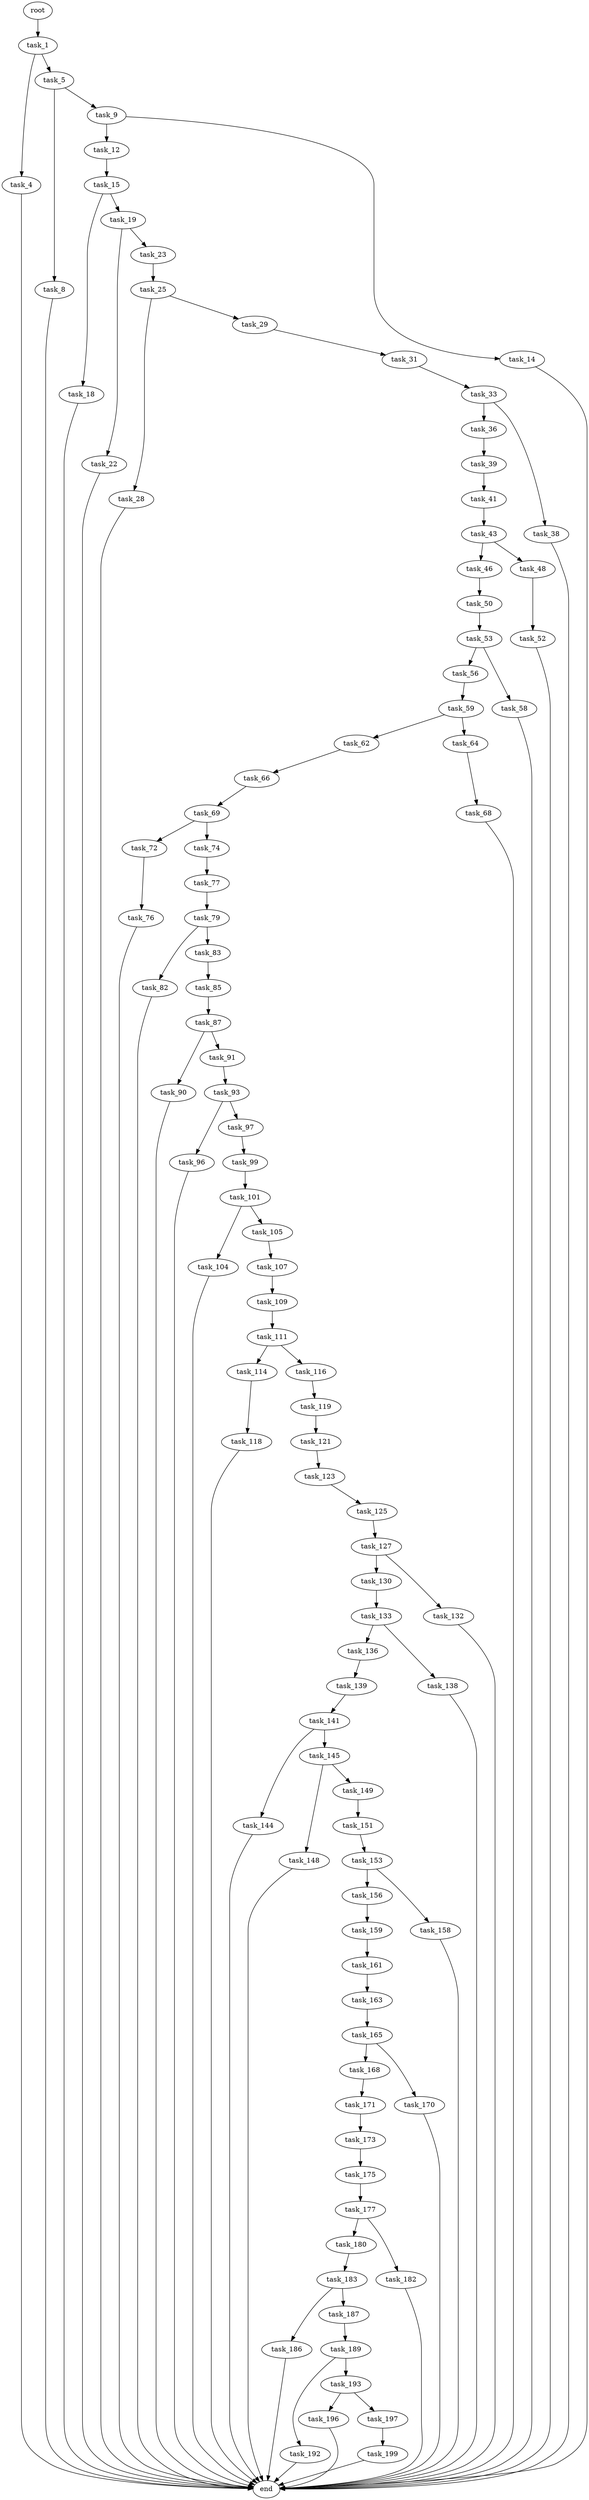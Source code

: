 digraph G {
  root [size="0.000000"];
  task_1 [size="16483033595.000000"];
  task_4 [size="28991029248.000000"];
  task_5 [size="105612026684.000000"];
  task_8 [size="111514773390.000000"];
  task_9 [size="134217728000.000000"];
  task_12 [size="542141646088.000000"];
  task_14 [size="28991029248.000000"];
  task_15 [size="68719476736.000000"];
  task_18 [size="123333998188.000000"];
  task_19 [size="38920385447.000000"];
  task_22 [size="8589934592.000000"];
  task_23 [size="32909978678.000000"];
  task_25 [size="782757789696.000000"];
  task_28 [size="549755813888.000000"];
  task_29 [size="8589934592.000000"];
  task_31 [size="549755813888.000000"];
  task_33 [size="831148211962.000000"];
  task_36 [size="885225275232.000000"];
  task_38 [size="87945852562.000000"];
  task_39 [size="306505128502.000000"];
  task_41 [size="482082931.000000"];
  task_43 [size="549755813888.000000"];
  task_46 [size="27834471129.000000"];
  task_48 [size="118865231022.000000"];
  task_50 [size="368293445632.000000"];
  task_52 [size="95247487081.000000"];
  task_53 [size="642338269.000000"];
  task_56 [size="8589934592.000000"];
  task_58 [size="1598942718.000000"];
  task_59 [size="3866705926.000000"];
  task_62 [size="3421853372.000000"];
  task_64 [size="1073741824000.000000"];
  task_66 [size="332582090056.000000"];
  task_68 [size="782757789696.000000"];
  task_69 [size="199566620499.000000"];
  task_72 [size="24337042236.000000"];
  task_74 [size="8589934592.000000"];
  task_76 [size="134217728000.000000"];
  task_77 [size="134217728000.000000"];
  task_79 [size="782757789696.000000"];
  task_82 [size="159740018763.000000"];
  task_83 [size="134217728000.000000"];
  task_85 [size="549755813888.000000"];
  task_87 [size="623503487197.000000"];
  task_90 [size="13130068809.000000"];
  task_91 [size="268766249273.000000"];
  task_93 [size="134217728000.000000"];
  task_96 [size="39648330032.000000"];
  task_97 [size="629111208489.000000"];
  task_99 [size="28991029248.000000"];
  task_101 [size="2116157296.000000"];
  task_104 [size="41014934677.000000"];
  task_105 [size="228860832287.000000"];
  task_107 [size="586481506244.000000"];
  task_109 [size="782757789696.000000"];
  task_111 [size="318714466081.000000"];
  task_114 [size="34117095223.000000"];
  task_116 [size="28991029248.000000"];
  task_118 [size="2635580754.000000"];
  task_119 [size="134217728000.000000"];
  task_121 [size="39046477548.000000"];
  task_123 [size="782757789696.000000"];
  task_125 [size="1527290589.000000"];
  task_127 [size="169625198400.000000"];
  task_130 [size="368293445632.000000"];
  task_132 [size="887257696353.000000"];
  task_133 [size="29031071777.000000"];
  task_136 [size="42047629991.000000"];
  task_138 [size="231928233984.000000"];
  task_139 [size="1879016710.000000"];
  task_141 [size="549755813888.000000"];
  task_144 [size="134217728000.000000"];
  task_145 [size="782757789696.000000"];
  task_148 [size="1073741824000.000000"];
  task_149 [size="194162137127.000000"];
  task_151 [size="120023544605.000000"];
  task_153 [size="10301016918.000000"];
  task_156 [size="386975090147.000000"];
  task_158 [size="12511966054.000000"];
  task_159 [size="1001205962731.000000"];
  task_161 [size="134217728000.000000"];
  task_163 [size="711743747067.000000"];
  task_165 [size="41455641831.000000"];
  task_168 [size="3404607729.000000"];
  task_170 [size="26322641694.000000"];
  task_171 [size="203540059633.000000"];
  task_173 [size="28991029248.000000"];
  task_175 [size="368293445632.000000"];
  task_177 [size="5786430337.000000"];
  task_180 [size="1971542640.000000"];
  task_182 [size="209861089770.000000"];
  task_183 [size="591708232290.000000"];
  task_186 [size="12079403872.000000"];
  task_187 [size="8589934592.000000"];
  task_189 [size="8589934592.000000"];
  task_192 [size="593714874746.000000"];
  task_193 [size="231928233984.000000"];
  task_196 [size="12779256450.000000"];
  task_197 [size="782757789696.000000"];
  task_199 [size="231928233984.000000"];
  end [size="0.000000"];

  root -> task_1 [size="1.000000"];
  task_1 -> task_4 [size="679477248.000000"];
  task_1 -> task_5 [size="679477248.000000"];
  task_4 -> end [size="1.000000"];
  task_5 -> task_8 [size="75497472.000000"];
  task_5 -> task_9 [size="75497472.000000"];
  task_8 -> end [size="1.000000"];
  task_9 -> task_12 [size="209715200.000000"];
  task_9 -> task_14 [size="209715200.000000"];
  task_12 -> task_15 [size="411041792.000000"];
  task_14 -> end [size="1.000000"];
  task_15 -> task_18 [size="134217728.000000"];
  task_15 -> task_19 [size="134217728.000000"];
  task_18 -> end [size="1.000000"];
  task_19 -> task_22 [size="679477248.000000"];
  task_19 -> task_23 [size="679477248.000000"];
  task_22 -> end [size="1.000000"];
  task_23 -> task_25 [size="536870912.000000"];
  task_25 -> task_28 [size="679477248.000000"];
  task_25 -> task_29 [size="679477248.000000"];
  task_28 -> end [size="1.000000"];
  task_29 -> task_31 [size="33554432.000000"];
  task_31 -> task_33 [size="536870912.000000"];
  task_33 -> task_36 [size="679477248.000000"];
  task_33 -> task_38 [size="679477248.000000"];
  task_36 -> task_39 [size="679477248.000000"];
  task_38 -> end [size="1.000000"];
  task_39 -> task_41 [size="536870912.000000"];
  task_41 -> task_43 [size="33554432.000000"];
  task_43 -> task_46 [size="536870912.000000"];
  task_43 -> task_48 [size="536870912.000000"];
  task_46 -> task_50 [size="33554432.000000"];
  task_48 -> task_52 [size="411041792.000000"];
  task_50 -> task_53 [size="411041792.000000"];
  task_52 -> end [size="1.000000"];
  task_53 -> task_56 [size="75497472.000000"];
  task_53 -> task_58 [size="75497472.000000"];
  task_56 -> task_59 [size="33554432.000000"];
  task_58 -> end [size="1.000000"];
  task_59 -> task_62 [size="75497472.000000"];
  task_59 -> task_64 [size="75497472.000000"];
  task_62 -> task_66 [size="75497472.000000"];
  task_64 -> task_68 [size="838860800.000000"];
  task_66 -> task_69 [size="301989888.000000"];
  task_68 -> end [size="1.000000"];
  task_69 -> task_72 [size="209715200.000000"];
  task_69 -> task_74 [size="209715200.000000"];
  task_72 -> task_76 [size="679477248.000000"];
  task_74 -> task_77 [size="33554432.000000"];
  task_76 -> end [size="1.000000"];
  task_77 -> task_79 [size="209715200.000000"];
  task_79 -> task_82 [size="679477248.000000"];
  task_79 -> task_83 [size="679477248.000000"];
  task_82 -> end [size="1.000000"];
  task_83 -> task_85 [size="209715200.000000"];
  task_85 -> task_87 [size="536870912.000000"];
  task_87 -> task_90 [size="536870912.000000"];
  task_87 -> task_91 [size="536870912.000000"];
  task_90 -> end [size="1.000000"];
  task_91 -> task_93 [size="301989888.000000"];
  task_93 -> task_96 [size="209715200.000000"];
  task_93 -> task_97 [size="209715200.000000"];
  task_96 -> end [size="1.000000"];
  task_97 -> task_99 [size="411041792.000000"];
  task_99 -> task_101 [size="75497472.000000"];
  task_101 -> task_104 [size="209715200.000000"];
  task_101 -> task_105 [size="209715200.000000"];
  task_104 -> end [size="1.000000"];
  task_105 -> task_107 [size="209715200.000000"];
  task_107 -> task_109 [size="411041792.000000"];
  task_109 -> task_111 [size="679477248.000000"];
  task_111 -> task_114 [size="209715200.000000"];
  task_111 -> task_116 [size="209715200.000000"];
  task_114 -> task_118 [size="838860800.000000"];
  task_116 -> task_119 [size="75497472.000000"];
  task_118 -> end [size="1.000000"];
  task_119 -> task_121 [size="209715200.000000"];
  task_121 -> task_123 [size="33554432.000000"];
  task_123 -> task_125 [size="679477248.000000"];
  task_125 -> task_127 [size="75497472.000000"];
  task_127 -> task_130 [size="134217728.000000"];
  task_127 -> task_132 [size="134217728.000000"];
  task_130 -> task_133 [size="411041792.000000"];
  task_132 -> end [size="1.000000"];
  task_133 -> task_136 [size="536870912.000000"];
  task_133 -> task_138 [size="536870912.000000"];
  task_136 -> task_139 [size="33554432.000000"];
  task_138 -> end [size="1.000000"];
  task_139 -> task_141 [size="33554432.000000"];
  task_141 -> task_144 [size="536870912.000000"];
  task_141 -> task_145 [size="536870912.000000"];
  task_144 -> end [size="1.000000"];
  task_145 -> task_148 [size="679477248.000000"];
  task_145 -> task_149 [size="679477248.000000"];
  task_148 -> end [size="1.000000"];
  task_149 -> task_151 [size="134217728.000000"];
  task_151 -> task_153 [size="536870912.000000"];
  task_153 -> task_156 [size="301989888.000000"];
  task_153 -> task_158 [size="301989888.000000"];
  task_156 -> task_159 [size="301989888.000000"];
  task_158 -> end [size="1.000000"];
  task_159 -> task_161 [size="679477248.000000"];
  task_161 -> task_163 [size="209715200.000000"];
  task_163 -> task_165 [size="536870912.000000"];
  task_165 -> task_168 [size="679477248.000000"];
  task_165 -> task_170 [size="679477248.000000"];
  task_168 -> task_171 [size="75497472.000000"];
  task_170 -> end [size="1.000000"];
  task_171 -> task_173 [size="536870912.000000"];
  task_173 -> task_175 [size="75497472.000000"];
  task_175 -> task_177 [size="411041792.000000"];
  task_177 -> task_180 [size="134217728.000000"];
  task_177 -> task_182 [size="134217728.000000"];
  task_180 -> task_183 [size="75497472.000000"];
  task_182 -> end [size="1.000000"];
  task_183 -> task_186 [size="679477248.000000"];
  task_183 -> task_187 [size="679477248.000000"];
  task_186 -> end [size="1.000000"];
  task_187 -> task_189 [size="33554432.000000"];
  task_189 -> task_192 [size="33554432.000000"];
  task_189 -> task_193 [size="33554432.000000"];
  task_192 -> end [size="1.000000"];
  task_193 -> task_196 [size="301989888.000000"];
  task_193 -> task_197 [size="301989888.000000"];
  task_196 -> end [size="1.000000"];
  task_197 -> task_199 [size="679477248.000000"];
  task_199 -> end [size="1.000000"];
}
